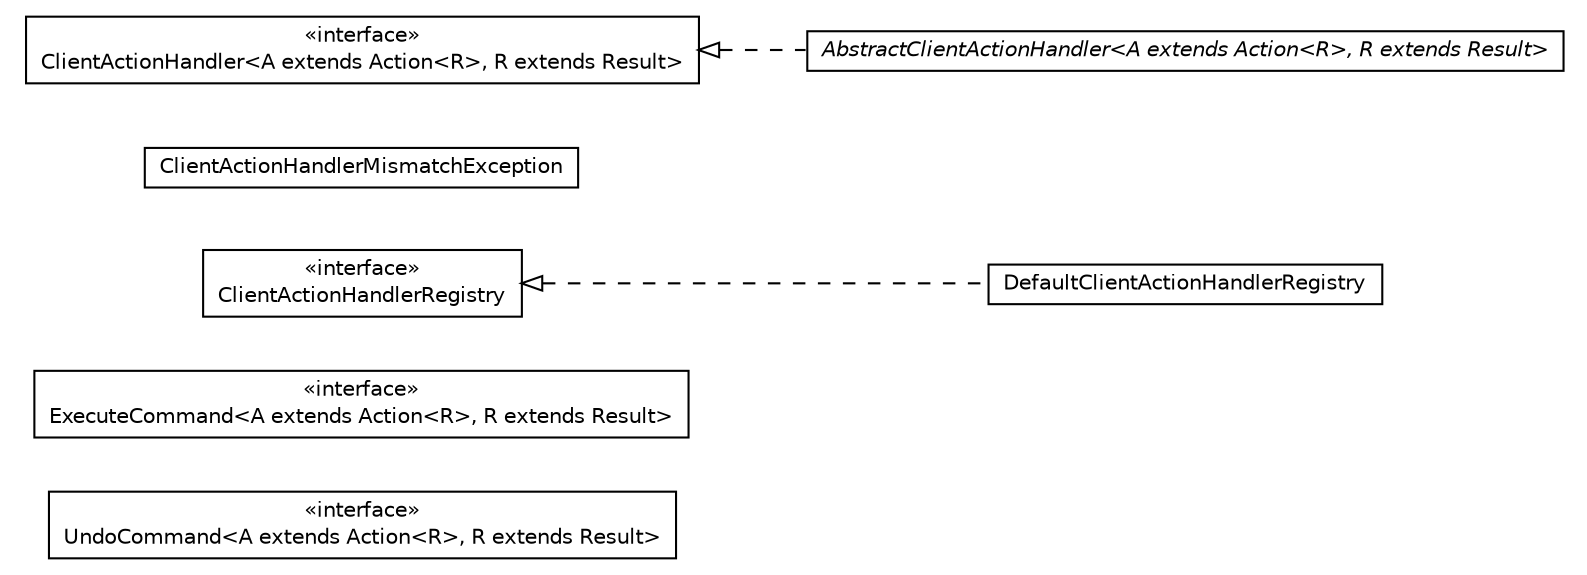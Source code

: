 #!/usr/local/bin/dot
#
# Class diagram 
# Generated by UMLGraph version R5_6-24-gf6e263 (http://www.umlgraph.org/)
#

digraph G {
	edge [fontname="Helvetica",fontsize=10,labelfontname="Helvetica",labelfontsize=10];
	node [fontname="Helvetica",fontsize=10,shape=plaintext];
	nodesep=0.25;
	ranksep=0.5;
	rankdir=LR;
	// com.gwtplatform.dispatch.client.actionhandler.UndoCommand<A extends com.gwtplatform.dispatch.shared.Action<R>, R extends com.gwtplatform.dispatch.shared.Result>
	c1853 [label=<<table title="com.gwtplatform.dispatch.client.actionhandler.UndoCommand" border="0" cellborder="1" cellspacing="0" cellpadding="2" port="p" href="./UndoCommand.html">
		<tr><td><table border="0" cellspacing="0" cellpadding="1">
<tr><td align="center" balign="center"> &#171;interface&#187; </td></tr>
<tr><td align="center" balign="center"> UndoCommand&lt;A extends Action&lt;R&gt;, R extends Result&gt; </td></tr>
		</table></td></tr>
		</table>>, URL="./UndoCommand.html", fontname="Helvetica", fontcolor="black", fontsize=10.0];
	// com.gwtplatform.dispatch.client.actionhandler.ExecuteCommand<A extends com.gwtplatform.dispatch.shared.Action<R>, R extends com.gwtplatform.dispatch.shared.Result>
	c1854 [label=<<table title="com.gwtplatform.dispatch.client.actionhandler.ExecuteCommand" border="0" cellborder="1" cellspacing="0" cellpadding="2" port="p" href="./ExecuteCommand.html">
		<tr><td><table border="0" cellspacing="0" cellpadding="1">
<tr><td align="center" balign="center"> &#171;interface&#187; </td></tr>
<tr><td align="center" balign="center"> ExecuteCommand&lt;A extends Action&lt;R&gt;, R extends Result&gt; </td></tr>
		</table></td></tr>
		</table>>, URL="./ExecuteCommand.html", fontname="Helvetica", fontcolor="black", fontsize=10.0];
	// com.gwtplatform.dispatch.client.actionhandler.DefaultClientActionHandlerRegistry
	c1855 [label=<<table title="com.gwtplatform.dispatch.client.actionhandler.DefaultClientActionHandlerRegistry" border="0" cellborder="1" cellspacing="0" cellpadding="2" port="p" href="./DefaultClientActionHandlerRegistry.html">
		<tr><td><table border="0" cellspacing="0" cellpadding="1">
<tr><td align="center" balign="center"> DefaultClientActionHandlerRegistry </td></tr>
		</table></td></tr>
		</table>>, URL="./DefaultClientActionHandlerRegistry.html", fontname="Helvetica", fontcolor="black", fontsize=10.0];
	// com.gwtplatform.dispatch.client.actionhandler.ClientActionHandlerRegistry
	c1856 [label=<<table title="com.gwtplatform.dispatch.client.actionhandler.ClientActionHandlerRegistry" border="0" cellborder="1" cellspacing="0" cellpadding="2" port="p" href="./ClientActionHandlerRegistry.html">
		<tr><td><table border="0" cellspacing="0" cellpadding="1">
<tr><td align="center" balign="center"> &#171;interface&#187; </td></tr>
<tr><td align="center" balign="center"> ClientActionHandlerRegistry </td></tr>
		</table></td></tr>
		</table>>, URL="./ClientActionHandlerRegistry.html", fontname="Helvetica", fontcolor="black", fontsize=10.0];
	// com.gwtplatform.dispatch.client.actionhandler.ClientActionHandlerMismatchException
	c1857 [label=<<table title="com.gwtplatform.dispatch.client.actionhandler.ClientActionHandlerMismatchException" border="0" cellborder="1" cellspacing="0" cellpadding="2" port="p" href="./ClientActionHandlerMismatchException.html">
		<tr><td><table border="0" cellspacing="0" cellpadding="1">
<tr><td align="center" balign="center"> ClientActionHandlerMismatchException </td></tr>
		</table></td></tr>
		</table>>, URL="./ClientActionHandlerMismatchException.html", fontname="Helvetica", fontcolor="black", fontsize=10.0];
	// com.gwtplatform.dispatch.client.actionhandler.ClientActionHandler<A extends com.gwtplatform.dispatch.shared.Action<R>, R extends com.gwtplatform.dispatch.shared.Result>
	c1858 [label=<<table title="com.gwtplatform.dispatch.client.actionhandler.ClientActionHandler" border="0" cellborder="1" cellspacing="0" cellpadding="2" port="p" href="./ClientActionHandler.html">
		<tr><td><table border="0" cellspacing="0" cellpadding="1">
<tr><td align="center" balign="center"> &#171;interface&#187; </td></tr>
<tr><td align="center" balign="center"> ClientActionHandler&lt;A extends Action&lt;R&gt;, R extends Result&gt; </td></tr>
		</table></td></tr>
		</table>>, URL="./ClientActionHandler.html", fontname="Helvetica", fontcolor="black", fontsize=10.0];
	// com.gwtplatform.dispatch.client.actionhandler.AbstractClientActionHandler<A extends com.gwtplatform.dispatch.shared.Action<R>, R extends com.gwtplatform.dispatch.shared.Result>
	c1859 [label=<<table title="com.gwtplatform.dispatch.client.actionhandler.AbstractClientActionHandler" border="0" cellborder="1" cellspacing="0" cellpadding="2" port="p" href="./AbstractClientActionHandler.html">
		<tr><td><table border="0" cellspacing="0" cellpadding="1">
<tr><td align="center" balign="center"><font face="Helvetica-Oblique"> AbstractClientActionHandler&lt;A extends Action&lt;R&gt;, R extends Result&gt; </font></td></tr>
		</table></td></tr>
		</table>>, URL="./AbstractClientActionHandler.html", fontname="Helvetica", fontcolor="black", fontsize=10.0];
	//com.gwtplatform.dispatch.client.actionhandler.DefaultClientActionHandlerRegistry implements com.gwtplatform.dispatch.client.actionhandler.ClientActionHandlerRegistry
	c1856:p -> c1855:p [dir=back,arrowtail=empty,style=dashed];
	//com.gwtplatform.dispatch.client.actionhandler.AbstractClientActionHandler<A extends com.gwtplatform.dispatch.shared.Action<R>, R extends com.gwtplatform.dispatch.shared.Result> implements com.gwtplatform.dispatch.client.actionhandler.ClientActionHandler<A extends com.gwtplatform.dispatch.shared.Action<R>, R extends com.gwtplatform.dispatch.shared.Result>
	c1858:p -> c1859:p [dir=back,arrowtail=empty,style=dashed];
}

